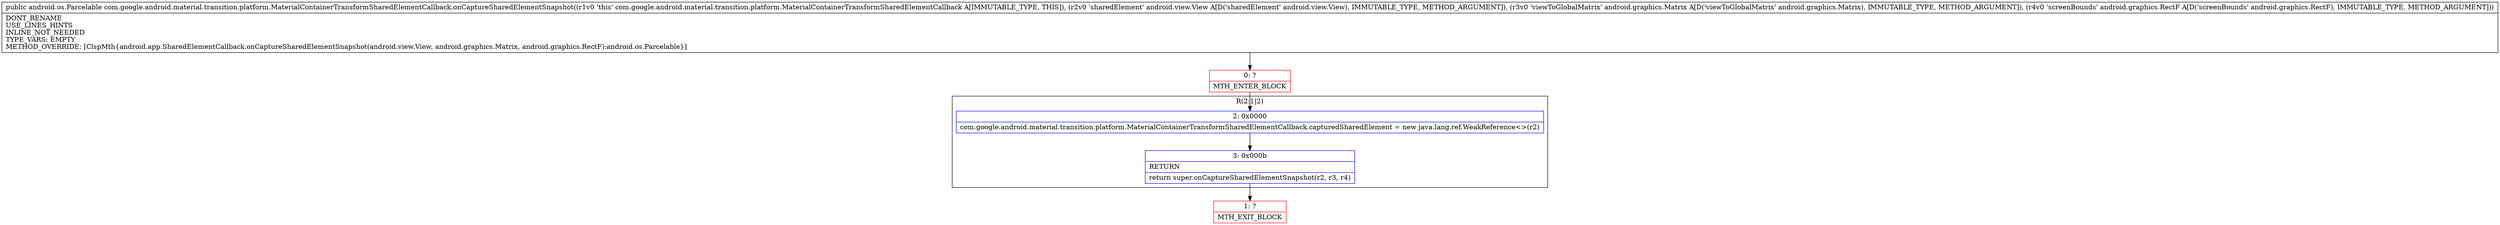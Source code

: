 digraph "CFG forcom.google.android.material.transition.platform.MaterialContainerTransformSharedElementCallback.onCaptureSharedElementSnapshot(Landroid\/view\/View;Landroid\/graphics\/Matrix;Landroid\/graphics\/RectF;)Landroid\/os\/Parcelable;" {
subgraph cluster_Region_546015364 {
label = "R(2:1|2)";
node [shape=record,color=blue];
Node_2 [shape=record,label="{2\:\ 0x0000|com.google.android.material.transition.platform.MaterialContainerTransformSharedElementCallback.capturedSharedElement = new java.lang.ref.WeakReference\<\>(r2)\l}"];
Node_3 [shape=record,label="{3\:\ 0x000b|RETURN\l|return super.onCaptureSharedElementSnapshot(r2, r3, r4)\l}"];
}
Node_0 [shape=record,color=red,label="{0\:\ ?|MTH_ENTER_BLOCK\l}"];
Node_1 [shape=record,color=red,label="{1\:\ ?|MTH_EXIT_BLOCK\l}"];
MethodNode[shape=record,label="{public android.os.Parcelable com.google.android.material.transition.platform.MaterialContainerTransformSharedElementCallback.onCaptureSharedElementSnapshot((r1v0 'this' com.google.android.material.transition.platform.MaterialContainerTransformSharedElementCallback A[IMMUTABLE_TYPE, THIS]), (r2v0 'sharedElement' android.view.View A[D('sharedElement' android.view.View), IMMUTABLE_TYPE, METHOD_ARGUMENT]), (r3v0 'viewToGlobalMatrix' android.graphics.Matrix A[D('viewToGlobalMatrix' android.graphics.Matrix), IMMUTABLE_TYPE, METHOD_ARGUMENT]), (r4v0 'screenBounds' android.graphics.RectF A[D('screenBounds' android.graphics.RectF), IMMUTABLE_TYPE, METHOD_ARGUMENT]))  | DONT_RENAME\lUSE_LINES_HINTS\lINLINE_NOT_NEEDED\lTYPE_VARS: EMPTY\lMETHOD_OVERRIDE: [ClspMth\{android.app.SharedElementCallback.onCaptureSharedElementSnapshot(android.view.View, android.graphics.Matrix, android.graphics.RectF):android.os.Parcelable\}]\l}"];
MethodNode -> Node_0;Node_2 -> Node_3;
Node_3 -> Node_1;
Node_0 -> Node_2;
}

